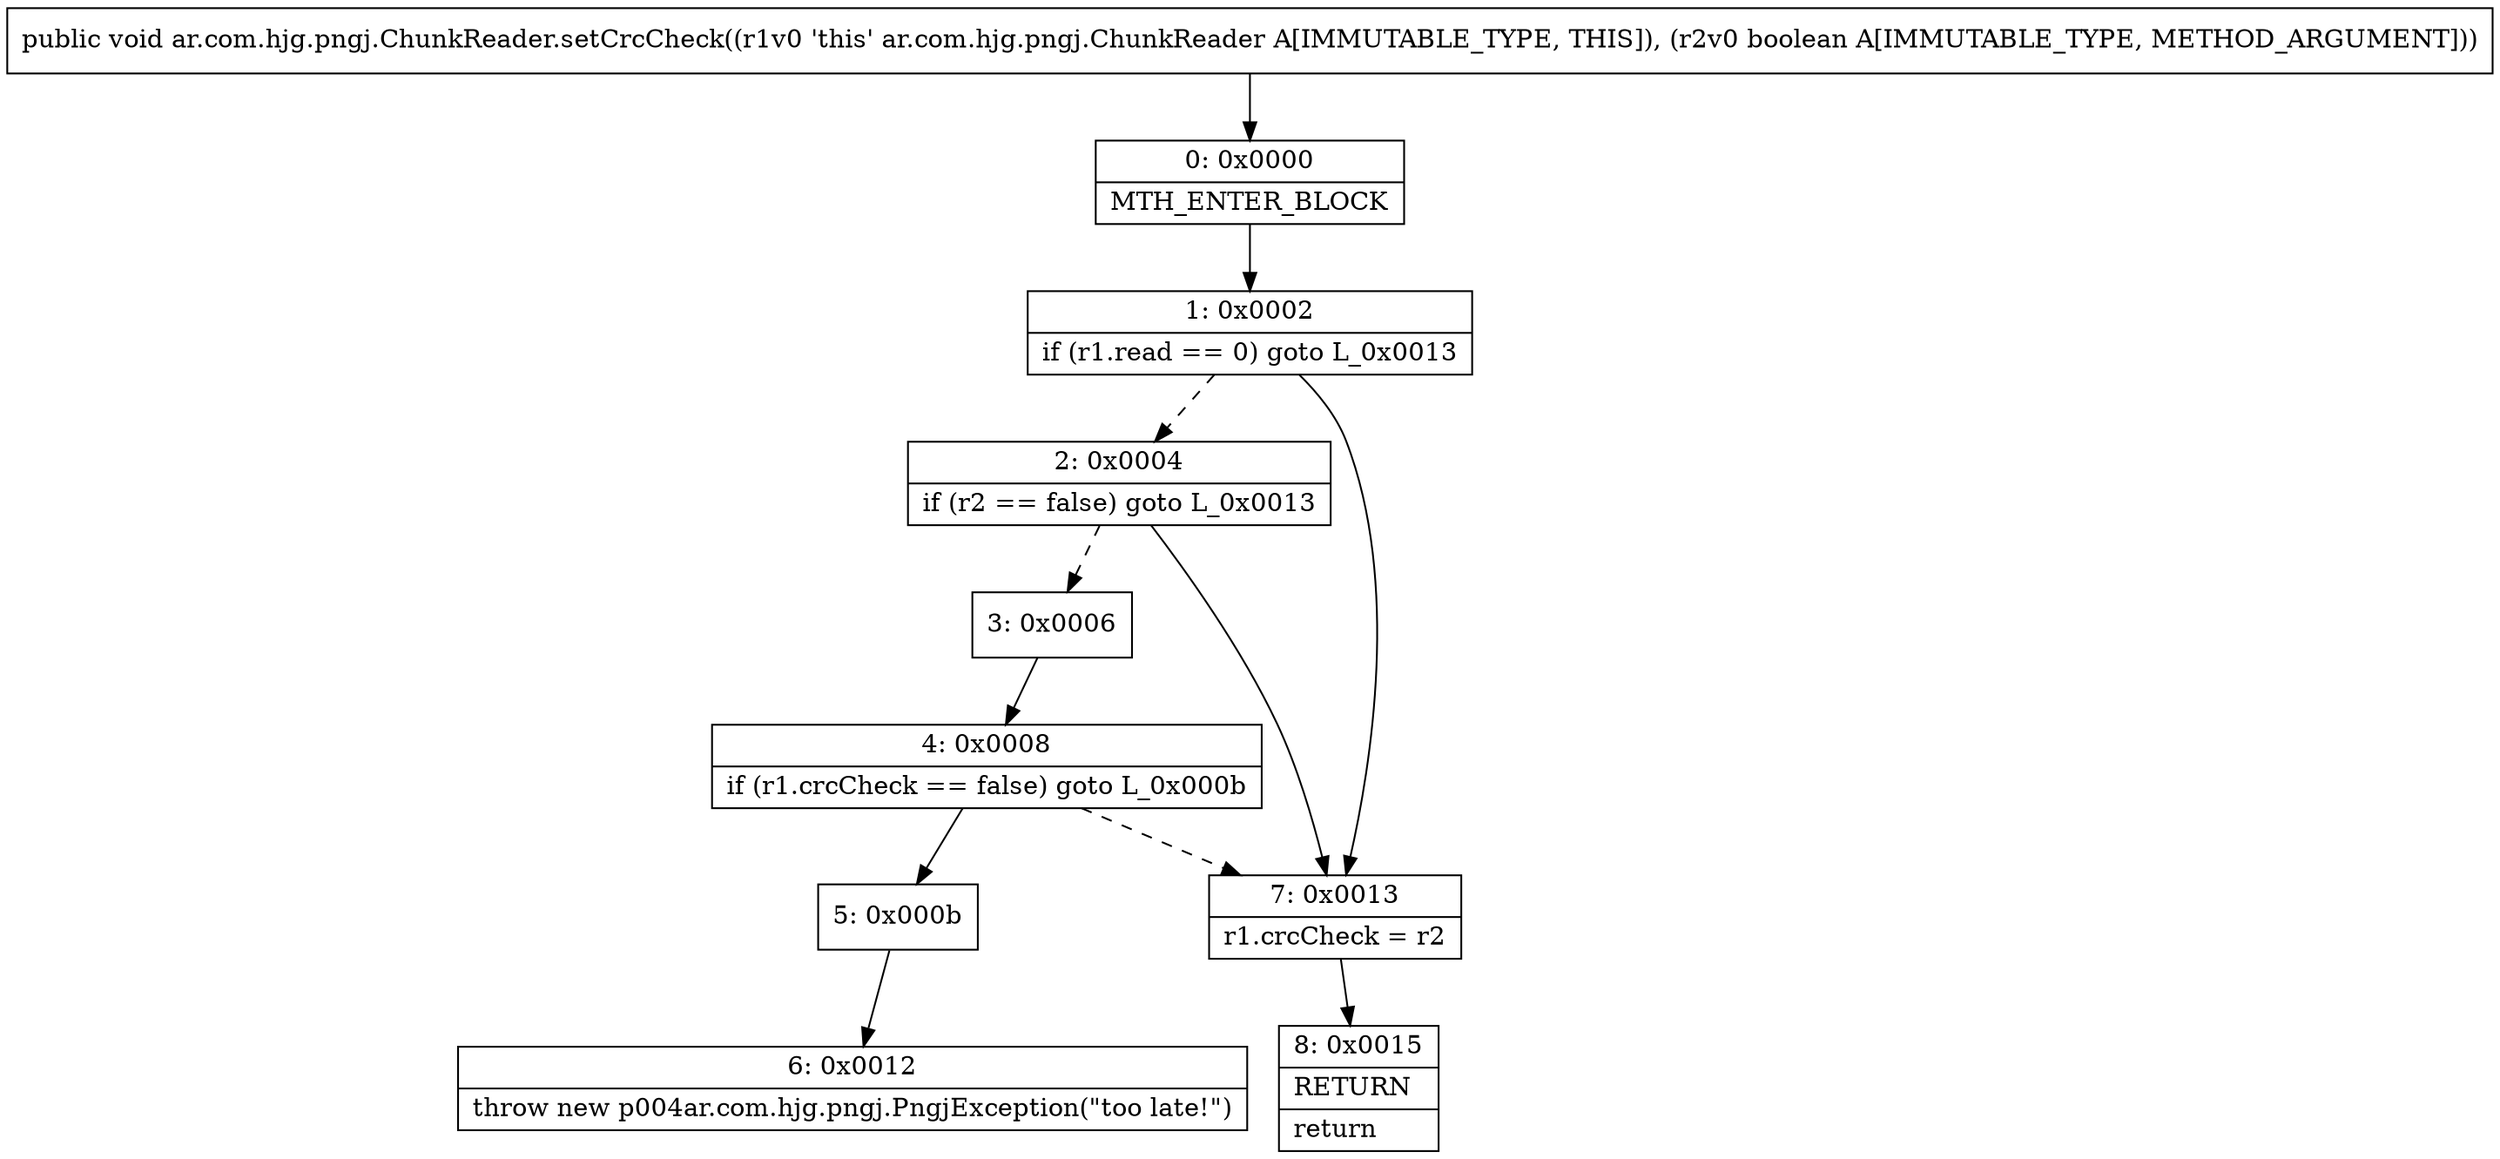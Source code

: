 digraph "CFG forar.com.hjg.pngj.ChunkReader.setCrcCheck(Z)V" {
Node_0 [shape=record,label="{0\:\ 0x0000|MTH_ENTER_BLOCK\l}"];
Node_1 [shape=record,label="{1\:\ 0x0002|if (r1.read == 0) goto L_0x0013\l}"];
Node_2 [shape=record,label="{2\:\ 0x0004|if (r2 == false) goto L_0x0013\l}"];
Node_3 [shape=record,label="{3\:\ 0x0006}"];
Node_4 [shape=record,label="{4\:\ 0x0008|if (r1.crcCheck == false) goto L_0x000b\l}"];
Node_5 [shape=record,label="{5\:\ 0x000b}"];
Node_6 [shape=record,label="{6\:\ 0x0012|throw new p004ar.com.hjg.pngj.PngjException(\"too late!\")\l}"];
Node_7 [shape=record,label="{7\:\ 0x0013|r1.crcCheck = r2\l}"];
Node_8 [shape=record,label="{8\:\ 0x0015|RETURN\l|return\l}"];
MethodNode[shape=record,label="{public void ar.com.hjg.pngj.ChunkReader.setCrcCheck((r1v0 'this' ar.com.hjg.pngj.ChunkReader A[IMMUTABLE_TYPE, THIS]), (r2v0 boolean A[IMMUTABLE_TYPE, METHOD_ARGUMENT])) }"];
MethodNode -> Node_0;
Node_0 -> Node_1;
Node_1 -> Node_2[style=dashed];
Node_1 -> Node_7;
Node_2 -> Node_3[style=dashed];
Node_2 -> Node_7;
Node_3 -> Node_4;
Node_4 -> Node_5;
Node_4 -> Node_7[style=dashed];
Node_5 -> Node_6;
Node_7 -> Node_8;
}

